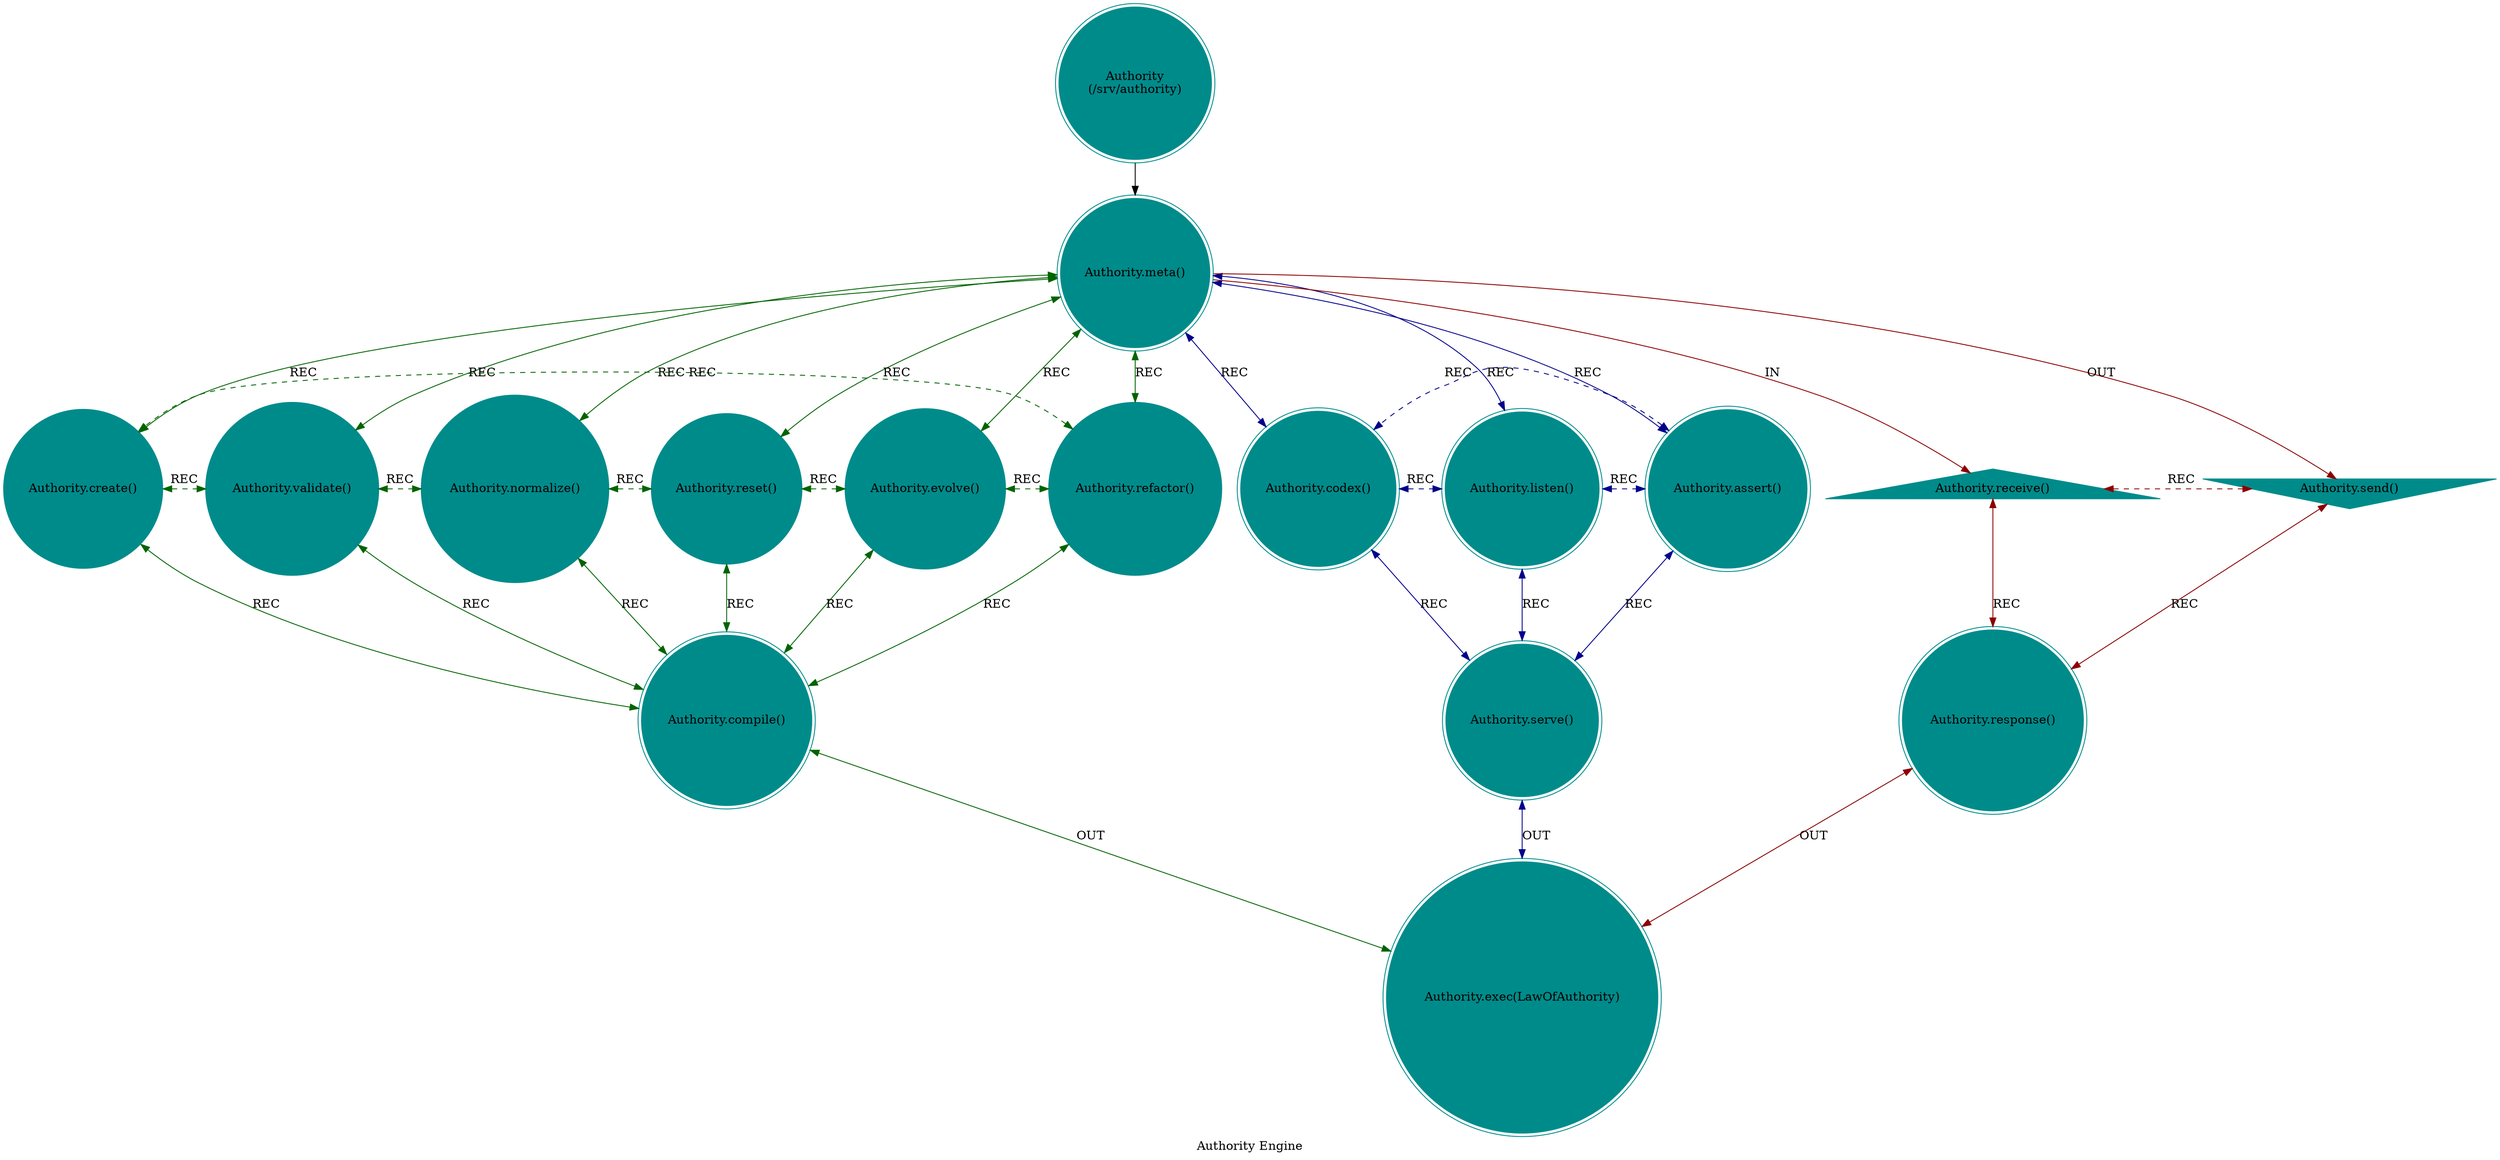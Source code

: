 digraph AuthorityEngine {
    label = "Authority Engine";
    style = filled;
    color = red;
    comment = "";
    node [shape = circle; style = filled; color = darkcyan;];
    
    spark_e_mythos_t [label = "Authority\n(/srv/authority)";shape = doublecircle;];
    
    // r0::meta();r1,r2,r4,r8,r7,r5;r3,r6,r;ra::receive(),rb::send(),rc::dispatch(),rd::commit(),re::serve(),rf::exec()
    spark_0_authority_t [label = "Authority.meta()";shape = doublecircle;comment = "Engine Init";];
    spark_1_authority_t [label = "Authority.create()";shape = circle;comment = "";];
    spark_2_authority_t [label = "Authority.validate()";shape = circle;comment = "";];
    spark_4_authority_t [label = "Authority.normalize()";shape = circle;comment = "";];
    spark_8_authority_t [label = "Authority.reset()";shape = circle;comment = "";];
    spark_7_authority_t [label = "Authority.evolve()";shape = circle;comment = "";];
    spark_5_authority_t [label = "Authority.refactor()";shape = circle;comment = "";];
    spark_3_authority_t [label = "Authority.codex()";shape = doublecircle;comment = "";];
    spark_6_authority_t [label = "Authority.listen()";shape = doublecircle;comment = "";];
    spark_9_authority_t [label = "Authority.assert()";shape = doublecircle;comment = "";];
    spark_a_authority_t [label = "Authority.receive()";shape = triangle;comment = "";];
    spark_b_authority_t [label = "Authority.send()";shape = invtriangle;comment = "";];
    spark_c_authority_t [label = "Authority.response()";shape = doublecircle;comment = "";];
    spark_d_authority_t [label = "Authority.compile()";shape = doublecircle;comment = "";];
    spark_e_authority_t [label = "Authority.serve()";shape = doublecircle;comment = "`/srv/authority`";];
    spark_f_authority_t [label = "Authority.exec(LawOfAuthority)";shape = doublecircle;comment = "";];
    
    // IN = Input
    // OUT = Output
    // REC = Recursion
    spark_e_mythos_t -> spark_0_authority_t;
    
    spark_0_authority_t -> spark_a_authority_t [label = "IN"; color = darkred; comment = "";];
    spark_0_authority_t -> spark_b_authority_t [label = "OUT"; color = darkred; comment = "";];
    spark_0_authority_t -> {spark_3_authority_t spark_6_authority_t spark_9_authority_t} [label = "REC"; color = darkblue; comment = ""; dir = both;];
    spark_0_authority_t -> {spark_1_authority_t spark_2_authority_t spark_4_authority_t spark_8_authority_t spark_7_authority_t spark_5_authority_t} [label = "REC"; color = darkgreen; comment = ""; dir = both;];
    
    {spark_a_authority_t spark_b_authority_t} -> spark_c_authority_t [label = "REC"; color = darkred; comment = ""; dir = both;];
    {spark_1_authority_t spark_2_authority_t spark_4_authority_t spark_8_authority_t spark_7_authority_t spark_5_authority_t} -> spark_d_authority_t [label = "REC"; color = darkgreen; comment = ""; dir = both;];
    {spark_3_authority_t spark_6_authority_t spark_9_authority_t} -> spark_e_authority_t [label = "REC"; color = darkblue; comment = ""; dir = both;];
    
    spark_1_authority_t -> spark_2_authority_t -> spark_4_authority_t -> spark_8_authority_t -> spark_7_authority_t -> spark_5_authority_t -> spark_1_authority_t [label = "REC"; color = darkgreen; comment = ""; style = dashed; constraint = false; dir = both;];
    spark_3_authority_t -> spark_6_authority_t -> spark_9_authority_t -> spark_3_authority_t [label = "REC"; color = darkblue; comment = ""; style = dashed; constraint = false; dir = both;];
    spark_a_authority_t -> spark_b_authority_t [label = "REC"; color = darkred; comment = ""; constraint = false; style = dashed; dir = both;];
    
    spark_c_authority_t -> spark_f_authority_t [label = "OUT"; color = darkred; comment = ""; dir = both;];
    spark_d_authority_t -> spark_f_authority_t [label = "OUT"; color = darkgreen; comment = ""; dir = both;];
    spark_e_authority_t -> spark_f_authority_t [label = "OUT"; color = darkblue; comment = ""; dir = both;];
}